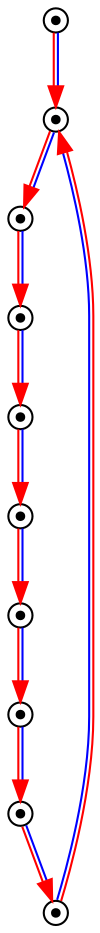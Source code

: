 digraph G {
Player1X1XGround0X1XSausage00X1XSausage10X1XIsland0X1X		[ label="" shape=point peripheries=2 ];
Player1X1XGround0X1XSausage01X2XSausage10X1XIsland0X1X		[ label="" shape=point peripheries=2 ];
Player1X1XGround0X1XSausage01X2XSausage10X1XIsland2X1X		[ label="" shape=point peripheries=2 ];
Player1X1XGround0X1XSausage01X2XSausage12X2XIsland2X1X		[ label="" shape=point peripheries=2 ];
Player1X1XGround0X1XSausage02X0XSausage12X2XIsland2X1X		[ label="" shape=point peripheries=2 ];
Player1X1XGround0X1XSausage02X0XSausage12X2XIsland1X1X		[ label="" shape=point peripheries=2 ];
Player1X1XGround0X1XSausage02X0XSausage11X2XIsland1X1X		[ label="" shape=point peripheries=2 ];
Player1X1XGround0X1XSausage01X0XSausage11X2XIsland1X1X		[ label="" shape=point peripheries=2 ];
Player1X1XGround0X1XSausage01X0XSausage11X2XIsland0X1X		[ label="" shape=point peripheries=2 ];
Player1X1XGround0X1XSausage01X0XSausage10X1XIsland0X1X		[ label="" shape=point peripheries=2 ];
	"Player1X1XGround0X1XSausage00X1XSausage10X1XIsland0X1X" -> "Player1X1XGround0X1XSausage01X2XSausage10X1XIsland0X1X"[ color="red:blue" ];
	"Player1X1XGround0X1XSausage01X2XSausage10X1XIsland0X1X" -> "Player1X1XGround0X1XSausage01X2XSausage10X1XIsland2X1X"[ color="red:blue" ];
	"Player1X1XGround0X1XSausage01X2XSausage10X1XIsland2X1X" -> "Player1X1XGround0X1XSausage01X2XSausage12X2XIsland2X1X"[ color="red:blue" ];
	"Player1X1XGround0X1XSausage01X2XSausage12X2XIsland2X1X" -> "Player1X1XGround0X1XSausage02X0XSausage12X2XIsland2X1X"[ color="red:blue" ];
	"Player1X1XGround0X1XSausage02X0XSausage12X2XIsland2X1X" -> "Player1X1XGround0X1XSausage02X0XSausage12X2XIsland1X1X"[ color="red:blue" ];
	"Player1X1XGround0X1XSausage02X0XSausage12X2XIsland1X1X" -> "Player1X1XGround0X1XSausage02X0XSausage11X2XIsland1X1X"[ color="red:blue" ];
	"Player1X1XGround0X1XSausage02X0XSausage11X2XIsland1X1X" -> "Player1X1XGround0X1XSausage01X0XSausage11X2XIsland1X1X"[ color="red:blue" ];
	"Player1X1XGround0X1XSausage01X0XSausage11X2XIsland1X1X" -> "Player1X1XGround0X1XSausage01X0XSausage11X2XIsland0X1X"[ color="red:blue" ];
	"Player1X1XGround0X1XSausage01X0XSausage11X2XIsland0X1X" -> "Player1X1XGround0X1XSausage01X0XSausage10X1XIsland0X1X"[ color="red:blue" ];
	"Player1X1XGround0X1XSausage01X0XSausage10X1XIsland0X1X" -> "Player1X1XGround0X1XSausage01X2XSausage10X1XIsland0X1X"[ color="red:blue" ];
}